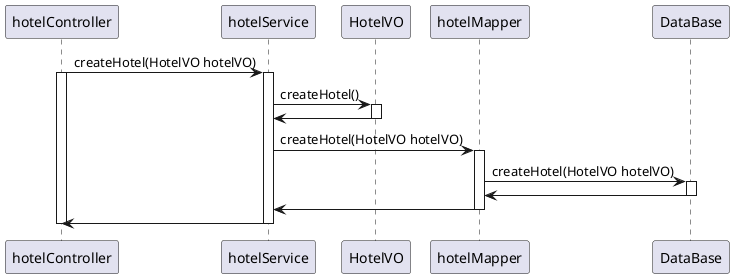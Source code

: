 @startuml
hotelController -> hotelService : createHotel(HotelVO hotelVO)
activate hotelController
activate hotelService
hotelService -> HotelVO : createHotel()
activate HotelVO
HotelVO -> hotelService
deactivate HotelVO
hotelService -> hotelMapper :  createHotel(HotelVO hotelVO)
activate hotelMapper
hotelMapper -> DataBase : createHotel(HotelVO hotelVO)
activate DataBase
DataBase -> hotelMapper
deactivate DataBase
hotelMapper -> hotelService
deactivate hotelMapper
hotelService -> hotelController:
deactivate hotelService
deactivate hotelController

@enduml